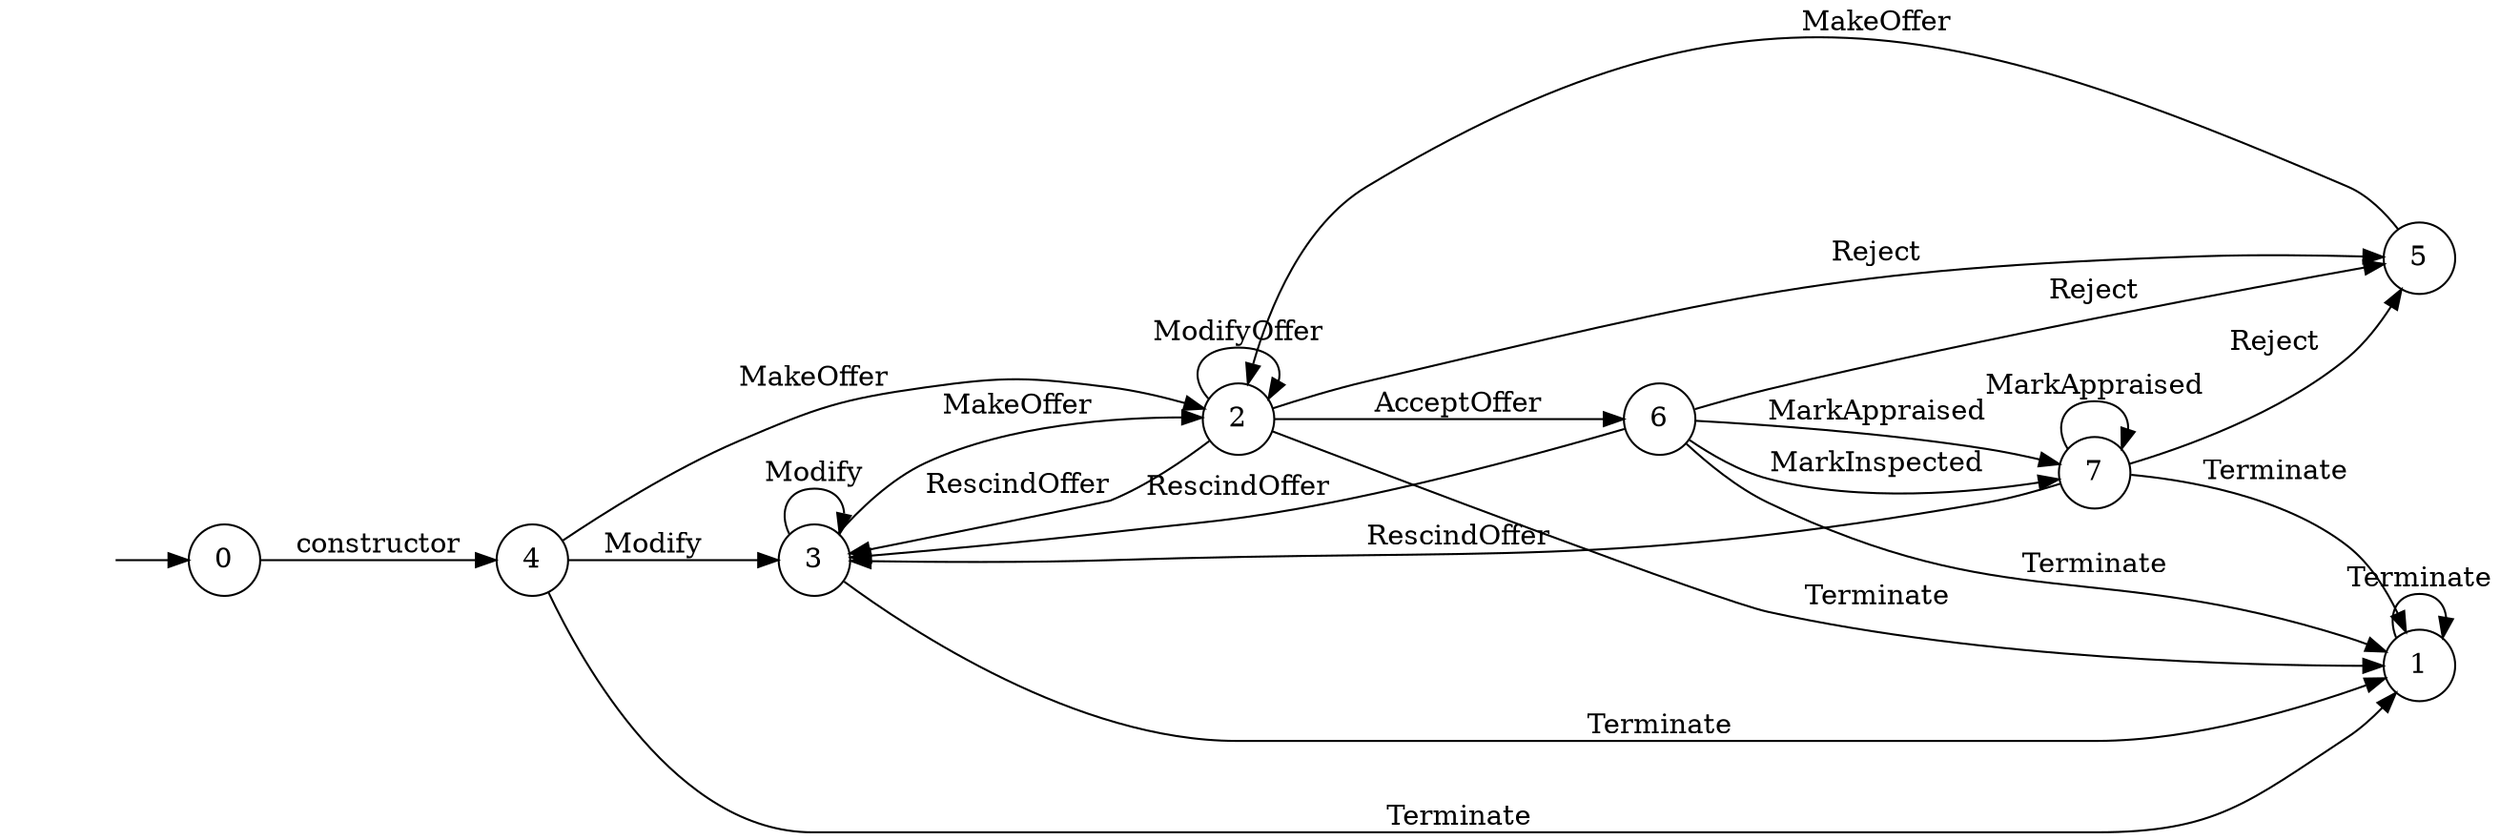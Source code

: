 digraph "Dapp-Automata-data/fuzzer/testnetdata-model-rq1-fix/AssetTransfer/FSM-6" {
	graph [rankdir=LR]
	"" [label="" shape=plaintext]
	4 [label=4 shape=circle]
	5 [label=5 shape=circle]
	7 [label=7 shape=circle]
	3 [label=3 shape=circle]
	6 [label=6 shape=circle]
	0 [label=0 shape=circle]
	2 [label=2 shape=circle]
	1 [label=1 shape=circle]
	"" -> 0 [label=""]
	0 -> 4 [label=constructor]
	4 -> 2 [label=MakeOffer]
	4 -> 1 [label=Terminate]
	4 -> 3 [label=Modify]
	7 -> 3 [label=RescindOffer]
	7 -> 5 [label=Reject]
	7 -> 1 [label=Terminate]
	7 -> 7 [label=MarkAppraised]
	5 -> 2 [label=MakeOffer]
	3 -> 2 [label=MakeOffer]
	3 -> 1 [label=Terminate]
	3 -> 3 [label=Modify]
	1 -> 1 [label=Terminate]
	2 -> 3 [label=RescindOffer]
	2 -> 5 [label=Reject]
	2 -> 1 [label=Terminate]
	2 -> 6 [label=AcceptOffer]
	2 -> 2 [label=ModifyOffer]
	6 -> 3 [label=RescindOffer]
	6 -> 5 [label=Reject]
	6 -> 1 [label=Terminate]
	6 -> 7 [label=MarkInspected]
	6 -> 7 [label=MarkAppraised]
}
